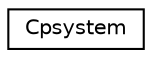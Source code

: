 digraph "Graphical Class Hierarchy"
{
  edge [fontname="Helvetica",fontsize="10",labelfontname="Helvetica",labelfontsize="10"];
  node [fontname="Helvetica",fontsize="10",shape=record];
  rankdir="LR";
  Node1 [label="Cpsystem",height=0.2,width=0.4,color="black", fillcolor="white", style="filled",URL="$class_cpsystem.html"];
}
